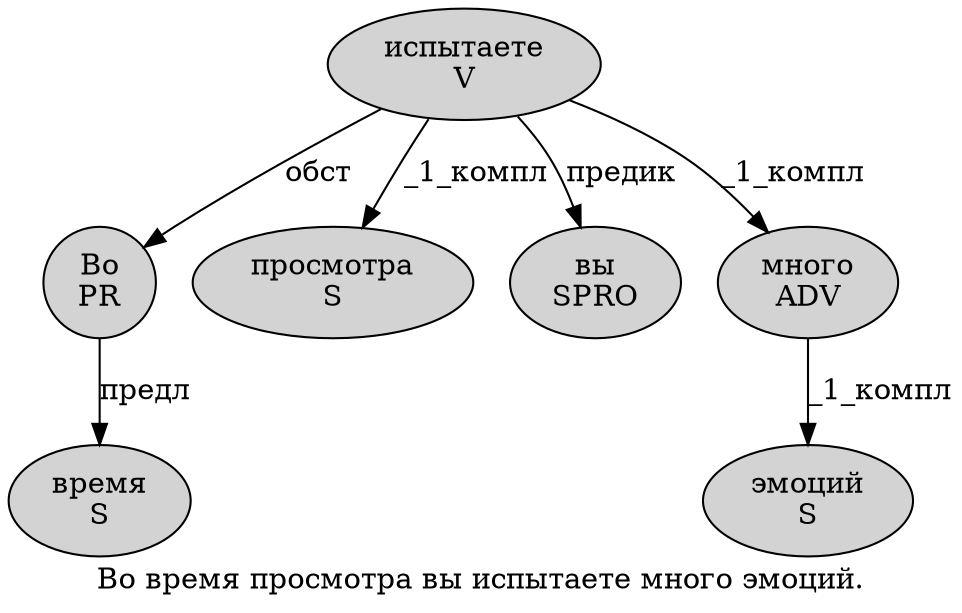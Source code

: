 digraph SENTENCE_1333 {
	graph [label="Во время просмотра вы испытаете много эмоций."]
	node [style=filled]
		0 [label="Во
PR" color="" fillcolor=lightgray penwidth=1 shape=ellipse]
		1 [label="время
S" color="" fillcolor=lightgray penwidth=1 shape=ellipse]
		2 [label="просмотра
S" color="" fillcolor=lightgray penwidth=1 shape=ellipse]
		3 [label="вы
SPRO" color="" fillcolor=lightgray penwidth=1 shape=ellipse]
		4 [label="испытаете
V" color="" fillcolor=lightgray penwidth=1 shape=ellipse]
		5 [label="много
ADV" color="" fillcolor=lightgray penwidth=1 shape=ellipse]
		6 [label="эмоций
S" color="" fillcolor=lightgray penwidth=1 shape=ellipse]
			0 -> 1 [label="предл"]
			5 -> 6 [label="_1_компл"]
			4 -> 0 [label="обст"]
			4 -> 2 [label="_1_компл"]
			4 -> 3 [label="предик"]
			4 -> 5 [label="_1_компл"]
}